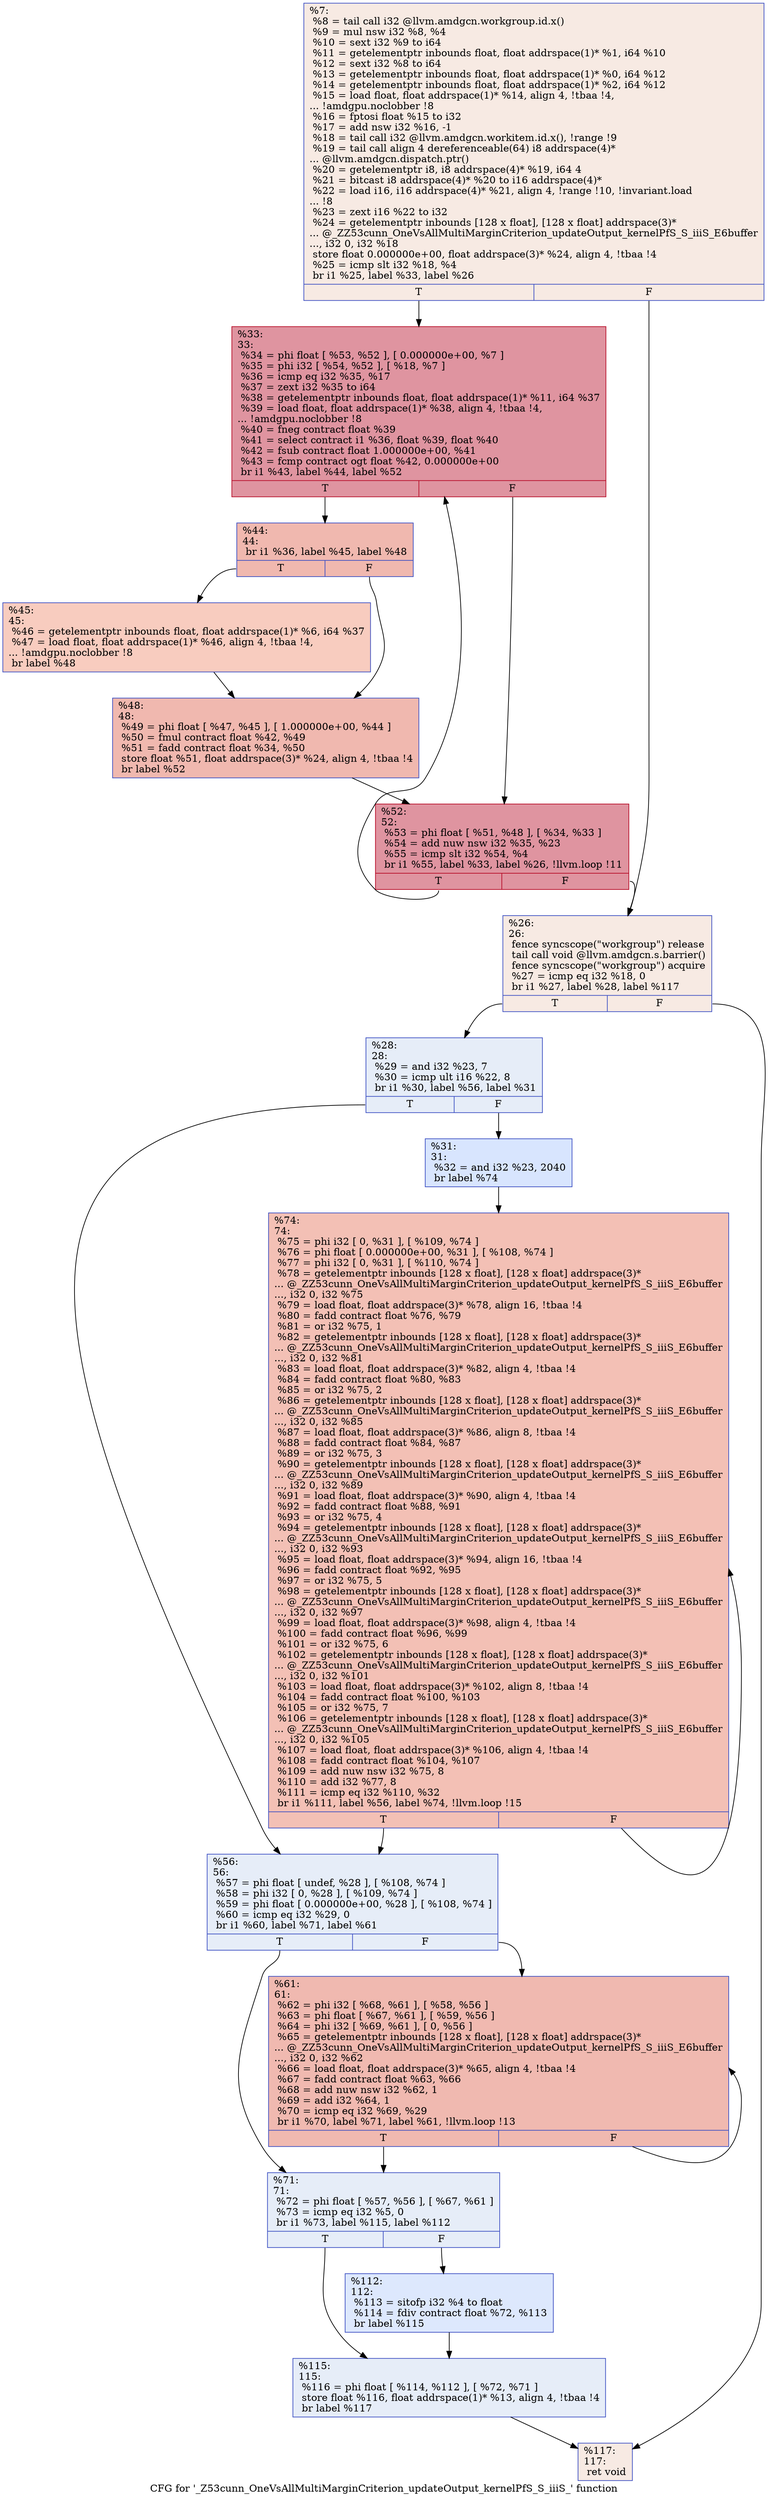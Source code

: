 digraph "CFG for '_Z53cunn_OneVsAllMultiMarginCriterion_updateOutput_kernelPfS_S_iiiS_' function" {
	label="CFG for '_Z53cunn_OneVsAllMultiMarginCriterion_updateOutput_kernelPfS_S_iiiS_' function";

	Node0x48f17b0 [shape=record,color="#3d50c3ff", style=filled, fillcolor="#eed0c070",label="{%7:\l  %8 = tail call i32 @llvm.amdgcn.workgroup.id.x()\l  %9 = mul nsw i32 %8, %4\l  %10 = sext i32 %9 to i64\l  %11 = getelementptr inbounds float, float addrspace(1)* %1, i64 %10\l  %12 = sext i32 %8 to i64\l  %13 = getelementptr inbounds float, float addrspace(1)* %0, i64 %12\l  %14 = getelementptr inbounds float, float addrspace(1)* %2, i64 %12\l  %15 = load float, float addrspace(1)* %14, align 4, !tbaa !4,\l... !amdgpu.noclobber !8\l  %16 = fptosi float %15 to i32\l  %17 = add nsw i32 %16, -1\l  %18 = tail call i32 @llvm.amdgcn.workitem.id.x(), !range !9\l  %19 = tail call align 4 dereferenceable(64) i8 addrspace(4)*\l... @llvm.amdgcn.dispatch.ptr()\l  %20 = getelementptr i8, i8 addrspace(4)* %19, i64 4\l  %21 = bitcast i8 addrspace(4)* %20 to i16 addrspace(4)*\l  %22 = load i16, i16 addrspace(4)* %21, align 4, !range !10, !invariant.load\l... !8\l  %23 = zext i16 %22 to i32\l  %24 = getelementptr inbounds [128 x float], [128 x float] addrspace(3)*\l... @_ZZ53cunn_OneVsAllMultiMarginCriterion_updateOutput_kernelPfS_S_iiiS_E6buffer\l..., i32 0, i32 %18\l  store float 0.000000e+00, float addrspace(3)* %24, align 4, !tbaa !4\l  %25 = icmp slt i32 %18, %4\l  br i1 %25, label %33, label %26\l|{<s0>T|<s1>F}}"];
	Node0x48f17b0:s0 -> Node0x48f5460;
	Node0x48f17b0:s1 -> Node0x48f54f0;
	Node0x48f54f0 [shape=record,color="#3d50c3ff", style=filled, fillcolor="#eed0c070",label="{%26:\l26:                                               \l  fence syncscope(\"workgroup\") release\l  tail call void @llvm.amdgcn.s.barrier()\l  fence syncscope(\"workgroup\") acquire\l  %27 = icmp eq i32 %18, 0\l  br i1 %27, label %28, label %117\l|{<s0>T|<s1>F}}"];
	Node0x48f54f0:s0 -> Node0x48f5920;
	Node0x48f54f0:s1 -> Node0x48f59b0;
	Node0x48f5920 [shape=record,color="#3d50c3ff", style=filled, fillcolor="#c7d7f070",label="{%28:\l28:                                               \l  %29 = and i32 %23, 7\l  %30 = icmp ult i16 %22, 8\l  br i1 %30, label %56, label %31\l|{<s0>T|<s1>F}}"];
	Node0x48f5920:s0 -> Node0x48f5c40;
	Node0x48f5920:s1 -> Node0x48f5c90;
	Node0x48f5c90 [shape=record,color="#3d50c3ff", style=filled, fillcolor="#a7c5fe70",label="{%31:\l31:                                               \l  %32 = and i32 %23, 2040\l  br label %74\l}"];
	Node0x48f5c90 -> Node0x48f2b20;
	Node0x48f5460 [shape=record,color="#b70d28ff", style=filled, fillcolor="#b70d2870",label="{%33:\l33:                                               \l  %34 = phi float [ %53, %52 ], [ 0.000000e+00, %7 ]\l  %35 = phi i32 [ %54, %52 ], [ %18, %7 ]\l  %36 = icmp eq i32 %35, %17\l  %37 = zext i32 %35 to i64\l  %38 = getelementptr inbounds float, float addrspace(1)* %11, i64 %37\l  %39 = load float, float addrspace(1)* %38, align 4, !tbaa !4,\l... !amdgpu.noclobber !8\l  %40 = fneg contract float %39\l  %41 = select contract i1 %36, float %39, float %40\l  %42 = fsub contract float 1.000000e+00, %41\l  %43 = fcmp contract ogt float %42, 0.000000e+00\l  br i1 %43, label %44, label %52\l|{<s0>T|<s1>F}}"];
	Node0x48f5460:s0 -> Node0x48f6840;
	Node0x48f5460:s1 -> Node0x48f60a0;
	Node0x48f6840 [shape=record,color="#3d50c3ff", style=filled, fillcolor="#dc5d4a70",label="{%44:\l44:                                               \l  br i1 %36, label %45, label %48\l|{<s0>T|<s1>F}}"];
	Node0x48f6840:s0 -> Node0x48f6980;
	Node0x48f6840:s1 -> Node0x48f69d0;
	Node0x48f6980 [shape=record,color="#3d50c3ff", style=filled, fillcolor="#f08b6e70",label="{%45:\l45:                                               \l  %46 = getelementptr inbounds float, float addrspace(1)* %6, i64 %37\l  %47 = load float, float addrspace(1)* %46, align 4, !tbaa !4,\l... !amdgpu.noclobber !8\l  br label %48\l}"];
	Node0x48f6980 -> Node0x48f69d0;
	Node0x48f69d0 [shape=record,color="#3d50c3ff", style=filled, fillcolor="#dc5d4a70",label="{%48:\l48:                                               \l  %49 = phi float [ %47, %45 ], [ 1.000000e+00, %44 ]\l  %50 = fmul contract float %42, %49\l  %51 = fadd contract float %34, %50\l  store float %51, float addrspace(3)* %24, align 4, !tbaa !4\l  br label %52\l}"];
	Node0x48f69d0 -> Node0x48f60a0;
	Node0x48f60a0 [shape=record,color="#b70d28ff", style=filled, fillcolor="#b70d2870",label="{%52:\l52:                                               \l  %53 = phi float [ %51, %48 ], [ %34, %33 ]\l  %54 = add nuw nsw i32 %35, %23\l  %55 = icmp slt i32 %54, %4\l  br i1 %55, label %33, label %26, !llvm.loop !11\l|{<s0>T|<s1>F}}"];
	Node0x48f60a0:s0 -> Node0x48f5460;
	Node0x48f60a0:s1 -> Node0x48f54f0;
	Node0x48f5c40 [shape=record,color="#3d50c3ff", style=filled, fillcolor="#c7d7f070",label="{%56:\l56:                                               \l  %57 = phi float [ undef, %28 ], [ %108, %74 ]\l  %58 = phi i32 [ 0, %28 ], [ %109, %74 ]\l  %59 = phi float [ 0.000000e+00, %28 ], [ %108, %74 ]\l  %60 = icmp eq i32 %29, 0\l  br i1 %60, label %71, label %61\l|{<s0>T|<s1>F}}"];
	Node0x48f5c40:s0 -> Node0x48f7500;
	Node0x48f5c40:s1 -> Node0x48f7590;
	Node0x48f7590 [shape=record,color="#3d50c3ff", style=filled, fillcolor="#de614d70",label="{%61:\l61:                                               \l  %62 = phi i32 [ %68, %61 ], [ %58, %56 ]\l  %63 = phi float [ %67, %61 ], [ %59, %56 ]\l  %64 = phi i32 [ %69, %61 ], [ 0, %56 ]\l  %65 = getelementptr inbounds [128 x float], [128 x float] addrspace(3)*\l... @_ZZ53cunn_OneVsAllMultiMarginCriterion_updateOutput_kernelPfS_S_iiiS_E6buffer\l..., i32 0, i32 %62\l  %66 = load float, float addrspace(3)* %65, align 4, !tbaa !4\l  %67 = fadd contract float %63, %66\l  %68 = add nuw nsw i32 %62, 1\l  %69 = add i32 %64, 1\l  %70 = icmp eq i32 %69, %29\l  br i1 %70, label %71, label %61, !llvm.loop !13\l|{<s0>T|<s1>F}}"];
	Node0x48f7590:s0 -> Node0x48f7500;
	Node0x48f7590:s1 -> Node0x48f7590;
	Node0x48f7500 [shape=record,color="#3d50c3ff", style=filled, fillcolor="#c7d7f070",label="{%71:\l71:                                               \l  %72 = phi float [ %57, %56 ], [ %67, %61 ]\l  %73 = icmp eq i32 %5, 0\l  br i1 %73, label %115, label %112\l|{<s0>T|<s1>F}}"];
	Node0x48f7500:s0 -> Node0x48f8250;
	Node0x48f7500:s1 -> Node0x48f82a0;
	Node0x48f2b20 [shape=record,color="#3d50c3ff", style=filled, fillcolor="#e5705870",label="{%74:\l74:                                               \l  %75 = phi i32 [ 0, %31 ], [ %109, %74 ]\l  %76 = phi float [ 0.000000e+00, %31 ], [ %108, %74 ]\l  %77 = phi i32 [ 0, %31 ], [ %110, %74 ]\l  %78 = getelementptr inbounds [128 x float], [128 x float] addrspace(3)*\l... @_ZZ53cunn_OneVsAllMultiMarginCriterion_updateOutput_kernelPfS_S_iiiS_E6buffer\l..., i32 0, i32 %75\l  %79 = load float, float addrspace(3)* %78, align 16, !tbaa !4\l  %80 = fadd contract float %76, %79\l  %81 = or i32 %75, 1\l  %82 = getelementptr inbounds [128 x float], [128 x float] addrspace(3)*\l... @_ZZ53cunn_OneVsAllMultiMarginCriterion_updateOutput_kernelPfS_S_iiiS_E6buffer\l..., i32 0, i32 %81\l  %83 = load float, float addrspace(3)* %82, align 4, !tbaa !4\l  %84 = fadd contract float %80, %83\l  %85 = or i32 %75, 2\l  %86 = getelementptr inbounds [128 x float], [128 x float] addrspace(3)*\l... @_ZZ53cunn_OneVsAllMultiMarginCriterion_updateOutput_kernelPfS_S_iiiS_E6buffer\l..., i32 0, i32 %85\l  %87 = load float, float addrspace(3)* %86, align 8, !tbaa !4\l  %88 = fadd contract float %84, %87\l  %89 = or i32 %75, 3\l  %90 = getelementptr inbounds [128 x float], [128 x float] addrspace(3)*\l... @_ZZ53cunn_OneVsAllMultiMarginCriterion_updateOutput_kernelPfS_S_iiiS_E6buffer\l..., i32 0, i32 %89\l  %91 = load float, float addrspace(3)* %90, align 4, !tbaa !4\l  %92 = fadd contract float %88, %91\l  %93 = or i32 %75, 4\l  %94 = getelementptr inbounds [128 x float], [128 x float] addrspace(3)*\l... @_ZZ53cunn_OneVsAllMultiMarginCriterion_updateOutput_kernelPfS_S_iiiS_E6buffer\l..., i32 0, i32 %93\l  %95 = load float, float addrspace(3)* %94, align 16, !tbaa !4\l  %96 = fadd contract float %92, %95\l  %97 = or i32 %75, 5\l  %98 = getelementptr inbounds [128 x float], [128 x float] addrspace(3)*\l... @_ZZ53cunn_OneVsAllMultiMarginCriterion_updateOutput_kernelPfS_S_iiiS_E6buffer\l..., i32 0, i32 %97\l  %99 = load float, float addrspace(3)* %98, align 4, !tbaa !4\l  %100 = fadd contract float %96, %99\l  %101 = or i32 %75, 6\l  %102 = getelementptr inbounds [128 x float], [128 x float] addrspace(3)*\l... @_ZZ53cunn_OneVsAllMultiMarginCriterion_updateOutput_kernelPfS_S_iiiS_E6buffer\l..., i32 0, i32 %101\l  %103 = load float, float addrspace(3)* %102, align 8, !tbaa !4\l  %104 = fadd contract float %100, %103\l  %105 = or i32 %75, 7\l  %106 = getelementptr inbounds [128 x float], [128 x float] addrspace(3)*\l... @_ZZ53cunn_OneVsAllMultiMarginCriterion_updateOutput_kernelPfS_S_iiiS_E6buffer\l..., i32 0, i32 %105\l  %107 = load float, float addrspace(3)* %106, align 4, !tbaa !4\l  %108 = fadd contract float %104, %107\l  %109 = add nuw nsw i32 %75, 8\l  %110 = add i32 %77, 8\l  %111 = icmp eq i32 %110, %32\l  br i1 %111, label %56, label %74, !llvm.loop !15\l|{<s0>T|<s1>F}}"];
	Node0x48f2b20:s0 -> Node0x48f5c40;
	Node0x48f2b20:s1 -> Node0x48f2b20;
	Node0x48f82a0 [shape=record,color="#3d50c3ff", style=filled, fillcolor="#b2ccfb70",label="{%112:\l112:                                              \l  %113 = sitofp i32 %4 to float\l  %114 = fdiv contract float %72, %113\l  br label %115\l}"];
	Node0x48f82a0 -> Node0x48f8250;
	Node0x48f8250 [shape=record,color="#3d50c3ff", style=filled, fillcolor="#c7d7f070",label="{%115:\l115:                                              \l  %116 = phi float [ %114, %112 ], [ %72, %71 ]\l  store float %116, float addrspace(1)* %13, align 4, !tbaa !4\l  br label %117\l}"];
	Node0x48f8250 -> Node0x48f59b0;
	Node0x48f59b0 [shape=record,color="#3d50c3ff", style=filled, fillcolor="#eed0c070",label="{%117:\l117:                                              \l  ret void\l}"];
}
